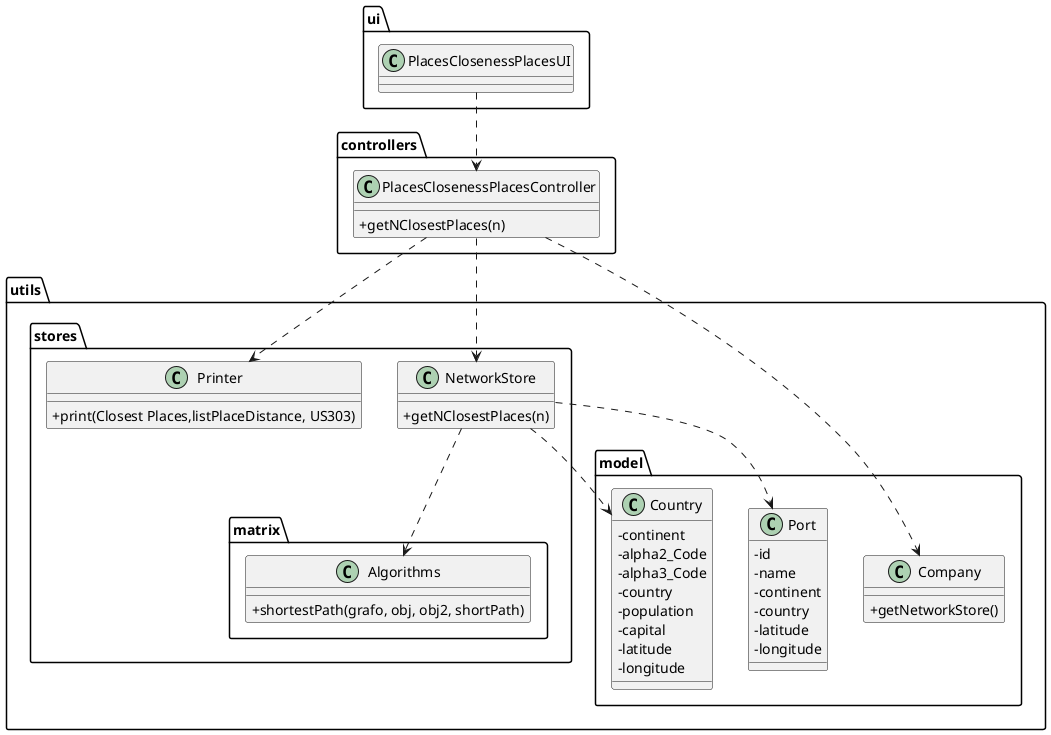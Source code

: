@startuml
'https://plantuml.com/class-diagram

skinparam classAttributeIconSize 0

package "ui" {
class PlacesClosenessPlacesUI{
}
}

package "controllers" {
class PlacesClosenessPlacesController{
+getNClosestPlaces(n)
}
}
package utils{
package "stores"{
class NetworkStore{
+getNClosestPlaces(n)
}

package "matrix"{
class Algorithms{
+shortestPath(grafo, obj, obj2, shortPath)
}
}

class Printer{
+print(Closest Places,listPlaceDistance, US303)
}
}
package "model"{
class Company{
+getNetworkStore()
}

class Port{
-id
-name
-continent
-country
-latitude
-longitude
}

class Country{
-continent
-alpha2_Code
-alpha3_Code
-country
-population
-capital
-latitude
-longitude
}

}

PlacesClosenessPlacesUI ..> PlacesClosenessPlacesController
PlacesClosenessPlacesController ..> Company
PlacesClosenessPlacesController ..> NetworkStore
PlacesClosenessPlacesController ..> Printer
NetworkStore ..> Port
NetworkStore ..> Country
NetworkStore ..> Algorithms

@enduml